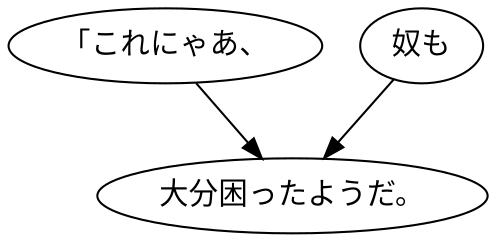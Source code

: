 digraph graph5265 {
	node0 [label="「これにゃあ、"];
	node1 [label="奴も"];
	node2 [label="大分困ったようだ。"];
	node0 -> node2;
	node1 -> node2;
}
